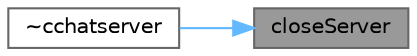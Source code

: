 digraph "closeServer"
{
 // LATEX_PDF_SIZE
  bgcolor="transparent";
  edge [fontname=Helvetica,fontsize=10,labelfontname=Helvetica,labelfontsize=10];
  node [fontname=Helvetica,fontsize=10,shape=box,height=0.2,width=0.4];
  rankdir="RL";
  Node1 [id="Node000001",label="closeServer",height=0.2,width=0.4,color="gray40", fillcolor="grey60", style="filled", fontcolor="black",tooltip="关闭服务器"];
  Node1 -> Node2 [id="edge1_Node000001_Node000002",dir="back",color="steelblue1",style="solid",tooltip=" "];
  Node2 [id="Node000002",label="~cchatserver",height=0.2,width=0.4,color="grey40", fillcolor="white", style="filled",URL="$classcchatserver.html#a7f3af86ce2cf7146b400cd9720931fa0",tooltip=" "];
}
